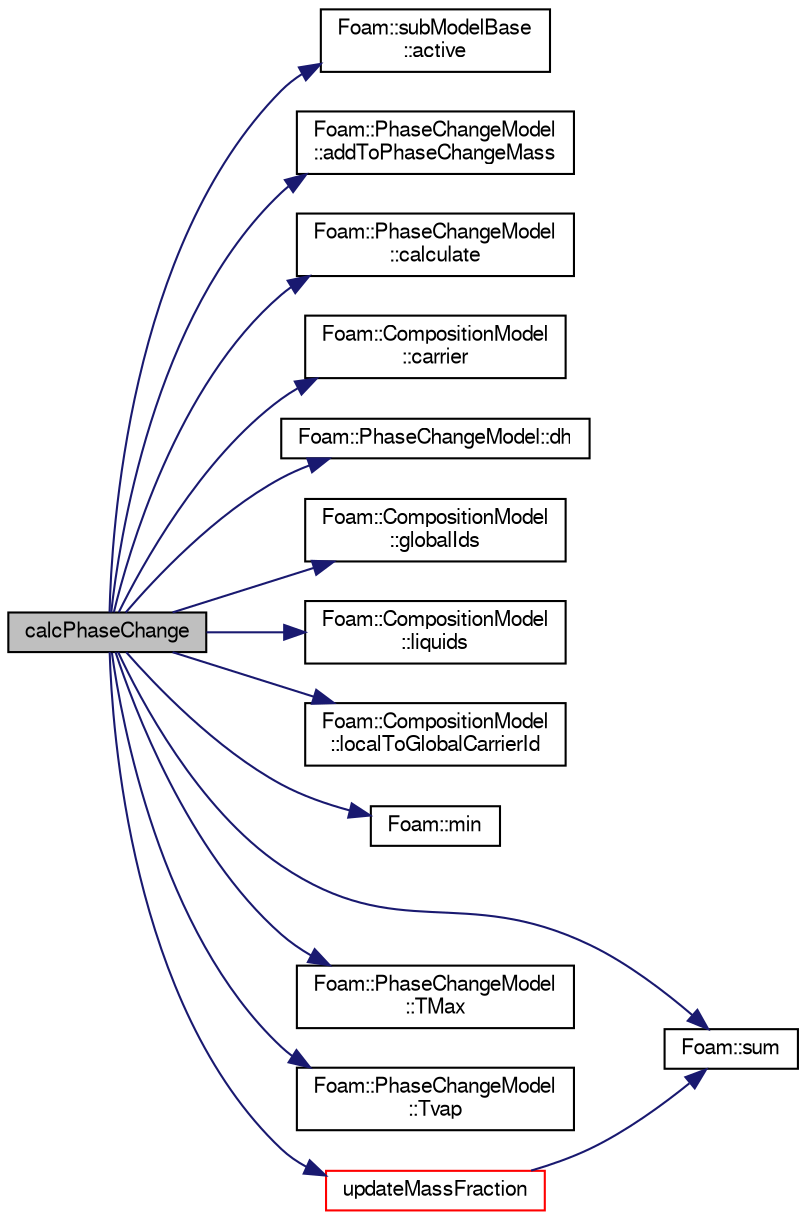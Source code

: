 digraph "calcPhaseChange"
{
  bgcolor="transparent";
  edge [fontname="FreeSans",fontsize="10",labelfontname="FreeSans",labelfontsize="10"];
  node [fontname="FreeSans",fontsize="10",shape=record];
  rankdir="LR";
  Node65 [label="calcPhaseChange",height=0.2,width=0.4,color="black", fillcolor="grey75", style="filled", fontcolor="black"];
  Node65 -> Node66 [color="midnightblue",fontsize="10",style="solid",fontname="FreeSans"];
  Node66 [label="Foam::subModelBase\l::active",height=0.2,width=0.4,color="black",URL="$a28266.html#ad9735e23cb0888fb98e1c5893aecff7e",tooltip="Return the model &#39;active&#39; status - default active = true. "];
  Node65 -> Node67 [color="midnightblue",fontsize="10",style="solid",fontname="FreeSans"];
  Node67 [label="Foam::PhaseChangeModel\l::addToPhaseChangeMass",height=0.2,width=0.4,color="black",URL="$a23810.html#a7bf8f9c4483809f4414165dd5694b3bc",tooltip="Add to phase change mass. "];
  Node65 -> Node68 [color="midnightblue",fontsize="10",style="solid",fontname="FreeSans"];
  Node68 [label="Foam::PhaseChangeModel\l::calculate",height=0.2,width=0.4,color="black",URL="$a23810.html#a031f0e209049424f72315c7da79fb3b7",tooltip="Update model. "];
  Node65 -> Node69 [color="midnightblue",fontsize="10",style="solid",fontname="FreeSans"];
  Node69 [label="Foam::CompositionModel\l::carrier",height=0.2,width=0.4,color="black",URL="$a23806.html#a2260ad95f8a442cc428618661191f3e9",tooltip="Return the carrier components (wrapper function) "];
  Node65 -> Node70 [color="midnightblue",fontsize="10",style="solid",fontname="FreeSans"];
  Node70 [label="Foam::PhaseChangeModel::dh",height=0.2,width=0.4,color="black",URL="$a23810.html#a4f97d9ee39e3791d7344e0aaad64e01c",tooltip="Return the enthalpy per unit mass. "];
  Node65 -> Node71 [color="midnightblue",fontsize="10",style="solid",fontname="FreeSans"];
  Node71 [label="Foam::CompositionModel\l::globalIds",height=0.2,width=0.4,color="black",URL="$a23806.html#aa48a18e81e5a659486251e8a97a0d5bc",tooltip="Return global ids of for phase phaseI. "];
  Node65 -> Node72 [color="midnightblue",fontsize="10",style="solid",fontname="FreeSans"];
  Node72 [label="Foam::CompositionModel\l::liquids",height=0.2,width=0.4,color="black",URL="$a23806.html#a03638032f60c2f702e8e3a9fd53f9952",tooltip="Return the global (additional) liquids. "];
  Node65 -> Node73 [color="midnightblue",fontsize="10",style="solid",fontname="FreeSans"];
  Node73 [label="Foam::CompositionModel\l::localToGlobalCarrierId",height=0.2,width=0.4,color="black",URL="$a23806.html#ab8b47d9835e5616d9665ab8050b891c5",tooltip="Return global carrier id of component given local id. "];
  Node65 -> Node74 [color="midnightblue",fontsize="10",style="solid",fontname="FreeSans"];
  Node74 [label="Foam::min",height=0.2,width=0.4,color="black",URL="$a21124.html#a253e112ad2d56d96230ff39ea7f442dc"];
  Node65 -> Node75 [color="midnightblue",fontsize="10",style="solid",fontname="FreeSans"];
  Node75 [label="Foam::sum",height=0.2,width=0.4,color="black",URL="$a21124.html#a3d8733143aad0e03b300186ab4bef137"];
  Node65 -> Node76 [color="midnightblue",fontsize="10",style="solid",fontname="FreeSans"];
  Node76 [label="Foam::PhaseChangeModel\l::TMax",height=0.2,width=0.4,color="black",URL="$a23810.html#aa0509e5ab7fe874804ba540203210e25",tooltip="Return maximum/limiting temperature. "];
  Node65 -> Node77 [color="midnightblue",fontsize="10",style="solid",fontname="FreeSans"];
  Node77 [label="Foam::PhaseChangeModel\l::Tvap",height=0.2,width=0.4,color="black",URL="$a23810.html#a50c3869999c33a16d9937f0b54cb4be1",tooltip="Return vapourisation temperature. "];
  Node65 -> Node78 [color="midnightblue",fontsize="10",style="solid",fontname="FreeSans"];
  Node78 [label="updateMassFraction",height=0.2,width=0.4,color="red",URL="$a23922.html#a8324007872aeb6145966e887b53a3602",tooltip="Update mass fraction. "];
  Node78 -> Node75 [color="midnightblue",fontsize="10",style="solid",fontname="FreeSans"];
}
